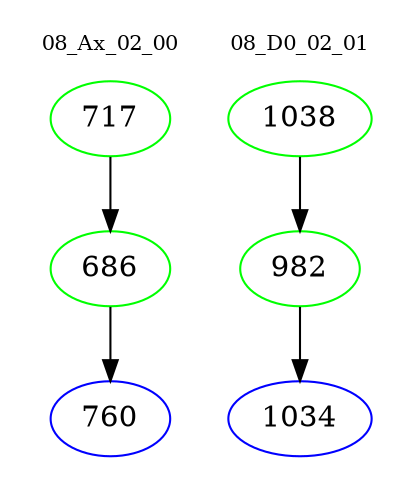 digraph{
subgraph cluster_0 {
color = white
label = "08_Ax_02_00";
fontsize=10;
T0_717 [label="717", color="green"]
T0_717 -> T0_686 [color="black"]
T0_686 [label="686", color="green"]
T0_686 -> T0_760 [color="black"]
T0_760 [label="760", color="blue"]
}
subgraph cluster_1 {
color = white
label = "08_D0_02_01";
fontsize=10;
T1_1038 [label="1038", color="green"]
T1_1038 -> T1_982 [color="black"]
T1_982 [label="982", color="green"]
T1_982 -> T1_1034 [color="black"]
T1_1034 [label="1034", color="blue"]
}
}
